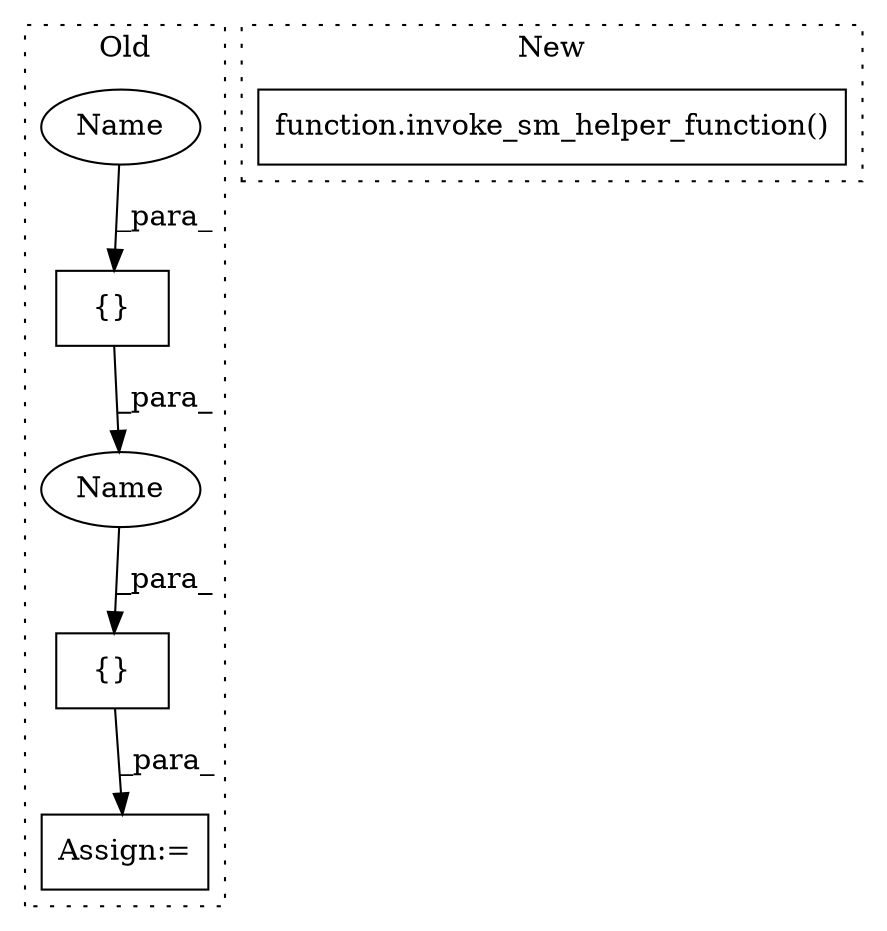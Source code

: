 digraph G {
subgraph cluster0 {
1 [label="{}" a="95" s="3810,3863" l="1,1" shape="box"];
3 [label="Assign:=" a="68" s="3807" l="3" shape="box"];
4 [label="{}" a="95" s="3828,3862" l="1,1" shape="box"];
5 [label="Name" a="87" s="3828,3862" l="1,1" shape="ellipse"];
6 [label="Name" a="87" s="3810,3863" l="1,1" shape="ellipse"];
label = "Old";
style="dotted";
}
subgraph cluster1 {
2 [label="function.invoke_sm_helper_function()" a="75" s="4156,4353" l="26,1" shape="box"];
label = "New";
style="dotted";
}
1 -> 3 [label="_para_"];
4 -> 6 [label="_para_"];
5 -> 4 [label="_para_"];
6 -> 1 [label="_para_"];
}